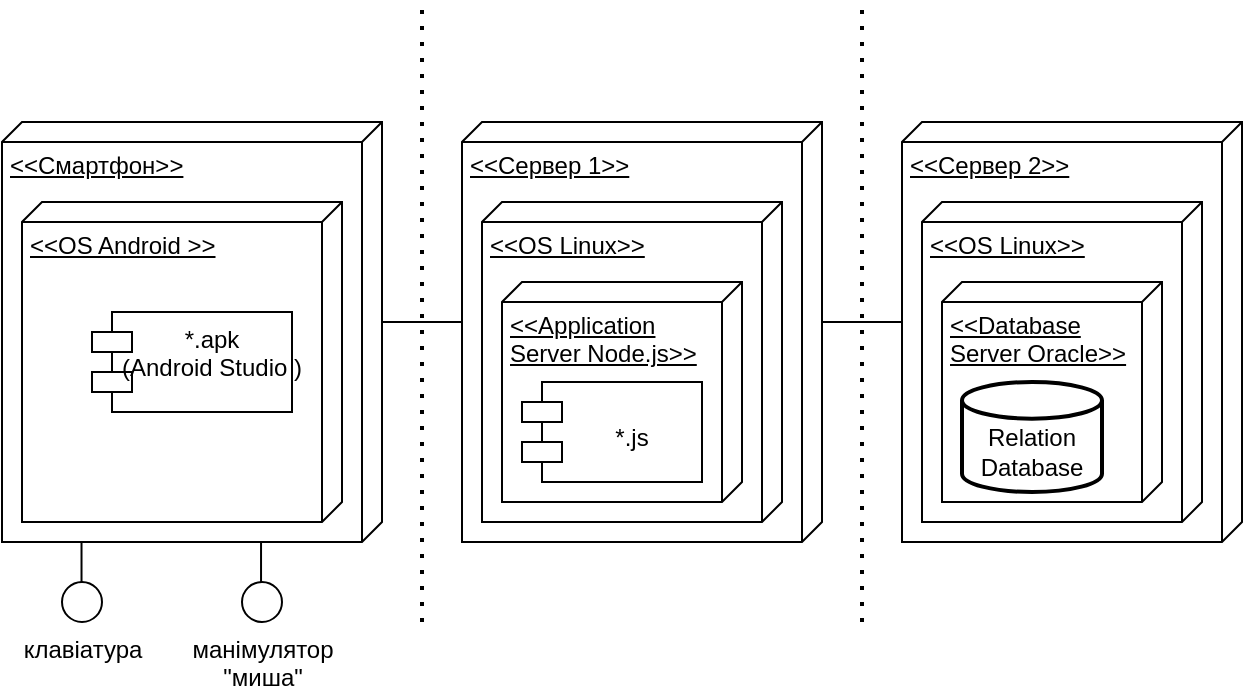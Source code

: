 <mxfile version="20.3.6" type="device"><diagram id="2btQNehk-OrLHHsJi033" name="Страница 1"><mxGraphModel dx="908" dy="496" grid="1" gridSize="10" guides="1" tooltips="1" connect="1" arrows="1" fold="1" page="1" pageScale="1" pageWidth="827" pageHeight="1169" math="0" shadow="0"><root><mxCell id="0"/><mxCell id="1" parent="0"/><mxCell id="ASeGSV3bISbFehof7WLm-1" value="&amp;lt;&amp;lt;Смартфон&amp;gt;&amp;gt;" style="verticalAlign=top;align=left;spacingTop=8;spacingLeft=2;spacingRight=12;shape=cube;size=10;direction=south;fontStyle=4;html=1;" parent="1" vertex="1"><mxGeometry x="100" y="140" width="190" height="210" as="geometry"/></mxCell><mxCell id="ASeGSV3bISbFehof7WLm-6" value="&amp;lt;&amp;lt;OS Android &amp;gt;&amp;gt;" style="verticalAlign=top;align=left;spacingTop=8;spacingLeft=2;spacingRight=12;shape=cube;size=10;direction=south;fontStyle=4;html=1;" parent="1" vertex="1"><mxGeometry x="110" y="180" width="160" height="160" as="geometry"/></mxCell><mxCell id="ASeGSV3bISbFehof7WLm-8" value="&amp;lt;&amp;lt;Cервер 1&amp;gt;&amp;gt;" style="verticalAlign=top;align=left;spacingTop=8;spacingLeft=2;spacingRight=12;shape=cube;size=10;direction=south;fontStyle=4;html=1;" parent="1" vertex="1"><mxGeometry x="330" y="140" width="180" height="210" as="geometry"/></mxCell><mxCell id="ASeGSV3bISbFehof7WLm-9" value="*.apk&#10;(Android Studio )" style="shape=module;align=left;spacingLeft=20;align=center;verticalAlign=top;" parent="1" vertex="1"><mxGeometry x="145" y="235" width="100" height="50" as="geometry"/></mxCell><mxCell id="ASeGSV3bISbFehof7WLm-10" value="&amp;lt;&amp;lt;OS Linux&amp;gt;&amp;gt;" style="verticalAlign=top;align=left;spacingTop=8;spacingLeft=2;spacingRight=12;shape=cube;size=10;direction=south;fontStyle=4;html=1;" parent="1" vertex="1"><mxGeometry x="340" y="180" width="150" height="160" as="geometry"/></mxCell><mxCell id="ASeGSV3bISbFehof7WLm-12" value="&amp;lt;&amp;lt;Application &lt;br&gt;Server Node.js&amp;gt;&amp;gt;" style="verticalAlign=top;align=left;spacingTop=8;spacingLeft=2;spacingRight=12;shape=cube;size=10;direction=south;fontStyle=4;html=1;" parent="1" vertex="1"><mxGeometry x="350" y="220" width="120" height="110" as="geometry"/></mxCell><mxCell id="ASeGSV3bISbFehof7WLm-11" value="&#10;*.js" style="shape=module;align=left;spacingLeft=20;align=center;verticalAlign=top;" parent="1" vertex="1"><mxGeometry x="360" y="270" width="90" height="50" as="geometry"/></mxCell><mxCell id="ASeGSV3bISbFehof7WLm-13" value="&amp;lt;&amp;lt;Cервер 2&amp;gt;&amp;gt;" style="verticalAlign=top;align=left;spacingTop=8;spacingLeft=2;spacingRight=12;shape=cube;size=10;direction=south;fontStyle=4;html=1;" parent="1" vertex="1"><mxGeometry x="550" y="140" width="170" height="210" as="geometry"/></mxCell><mxCell id="ASeGSV3bISbFehof7WLm-14" value="&amp;lt;&amp;lt;OS Linux&amp;gt;&amp;gt;" style="verticalAlign=top;align=left;spacingTop=8;spacingLeft=2;spacingRight=12;shape=cube;size=10;direction=south;fontStyle=4;html=1;" parent="1" vertex="1"><mxGeometry x="560" y="180" width="140" height="160" as="geometry"/></mxCell><mxCell id="ASeGSV3bISbFehof7WLm-15" value="&amp;lt;&amp;lt;Database &lt;br&gt;Server Oracle&amp;gt;&amp;gt;" style="verticalAlign=top;align=left;spacingTop=8;spacingLeft=2;spacingRight=12;shape=cube;size=10;direction=south;fontStyle=4;html=1;" parent="1" vertex="1"><mxGeometry x="570" y="220" width="110" height="110" as="geometry"/></mxCell><mxCell id="ASeGSV3bISbFehof7WLm-17" value="&lt;br&gt;Relation&lt;br&gt;Database" style="strokeWidth=2;html=1;shape=mxgraph.flowchart.database;whiteSpace=wrap;" parent="1" vertex="1"><mxGeometry x="580" y="270" width="70" height="55" as="geometry"/></mxCell><mxCell id="ASeGSV3bISbFehof7WLm-18" value="" style="endArrow=none;dashed=1;html=1;dashPattern=1 3;strokeWidth=2;rounded=0;" parent="1" edge="1"><mxGeometry width="50" height="50" relative="1" as="geometry"><mxPoint x="310" y="390" as="sourcePoint"/><mxPoint x="310" y="80" as="targetPoint"/></mxGeometry></mxCell><mxCell id="ASeGSV3bISbFehof7WLm-19" value="" style="endArrow=none;dashed=1;html=1;dashPattern=1 3;strokeWidth=2;rounded=0;" parent="1" edge="1"><mxGeometry width="50" height="50" relative="1" as="geometry"><mxPoint x="530.0" y="390" as="sourcePoint"/><mxPoint x="530.0" y="80" as="targetPoint"/></mxGeometry></mxCell><mxCell id="ASeGSV3bISbFehof7WLm-20" value="" style="endArrow=none;html=1;rounded=0;entryX=0;entryY=0;entryDx=100;entryDy=0;entryPerimeter=0;" parent="1" target="ASeGSV3bISbFehof7WLm-1" edge="1"><mxGeometry width="50" height="50" relative="1" as="geometry"><mxPoint x="330" y="240" as="sourcePoint"/><mxPoint x="410" y="220" as="targetPoint"/></mxGeometry></mxCell><mxCell id="ASeGSV3bISbFehof7WLm-21" value="" style="endArrow=none;html=1;rounded=0;entryX=0;entryY=0;entryDx=100;entryDy=0;entryPerimeter=0;" parent="1" edge="1"><mxGeometry width="50" height="50" relative="1" as="geometry"><mxPoint x="550.0" y="240" as="sourcePoint"/><mxPoint x="510.0" y="240" as="targetPoint"/></mxGeometry></mxCell><mxCell id="ASeGSV3bISbFehof7WLm-22" value="" style="endArrow=none;html=1;rounded=0;" parent="1" edge="1"><mxGeometry width="50" height="50" relative="1" as="geometry"><mxPoint x="139.76" y="350" as="sourcePoint"/><mxPoint x="139.76" y="370" as="targetPoint"/></mxGeometry></mxCell><mxCell id="ASeGSV3bISbFehof7WLm-23" value="" style="endArrow=none;html=1;rounded=0;" parent="1" edge="1"><mxGeometry width="50" height="50" relative="1" as="geometry"><mxPoint x="229.52" y="350" as="sourcePoint"/><mxPoint x="229.52" y="370" as="targetPoint"/></mxGeometry></mxCell><mxCell id="ASeGSV3bISbFehof7WLm-24" value="клавіатура" style="verticalLabelPosition=bottom;verticalAlign=top;html=1;shape=mxgraph.flowchart.on-page_reference;" parent="1" vertex="1"><mxGeometry x="130" y="370" width="20" height="20" as="geometry"/></mxCell><mxCell id="ASeGSV3bISbFehof7WLm-25" value="манімулятор&lt;br&gt;&quot;миша&quot;" style="verticalLabelPosition=bottom;verticalAlign=top;html=1;shape=mxgraph.flowchart.on-page_reference;" parent="1" vertex="1"><mxGeometry x="220" y="370" width="20" height="20" as="geometry"/></mxCell></root></mxGraphModel></diagram></mxfile>